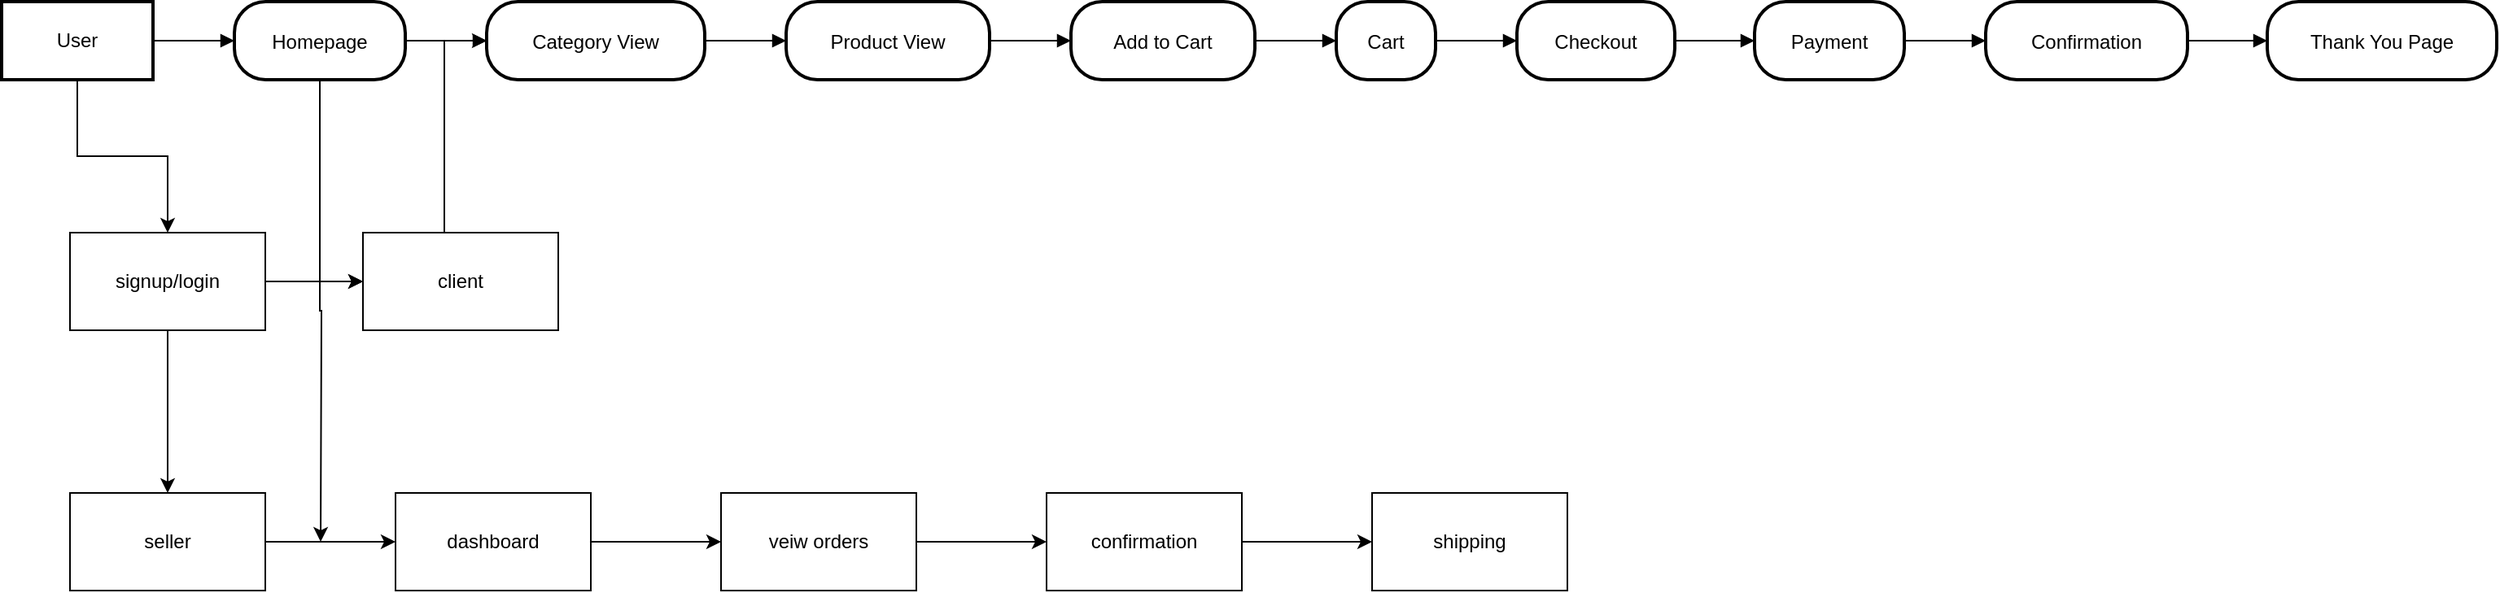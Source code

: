 <mxfile version="24.7.16">
  <diagram name="Page-1" id="cwmCK0KiUJ9swzIZ63WT">
    <mxGraphModel dx="1050" dy="563" grid="1" gridSize="10" guides="1" tooltips="1" connect="1" arrows="1" fold="1" page="1" pageScale="1" pageWidth="1100" pageHeight="850" math="0" shadow="0">
      <root>
        <mxCell id="0" />
        <mxCell id="1" parent="0" />
        <mxCell id="3Pe4ISWxf8vOQFIgEnku-33" value="" style="edgeStyle=orthogonalEdgeStyle;rounded=0;orthogonalLoop=1;jettySize=auto;html=1;" edge="1" parent="1" source="2" target="3Pe4ISWxf8vOQFIgEnku-20">
          <mxGeometry relative="1" as="geometry" />
        </mxCell>
        <mxCell id="2" value="User" style="whiteSpace=wrap;strokeWidth=2;" parent="1" vertex="1">
          <mxGeometry x="8" y="8" width="93" height="48" as="geometry" />
        </mxCell>
        <mxCell id="3Pe4ISWxf8vOQFIgEnku-23" value="" style="edgeStyle=orthogonalEdgeStyle;rounded=0;orthogonalLoop=1;jettySize=auto;html=1;" edge="1" parent="1" source="3">
          <mxGeometry relative="1" as="geometry">
            <mxPoint x="204" y="340" as="targetPoint" />
          </mxGeometry>
        </mxCell>
        <mxCell id="3" value="Homepage" style="rounded=1;arcSize=40;strokeWidth=2" parent="1" vertex="1">
          <mxGeometry x="151" y="8" width="105" height="48" as="geometry" />
        </mxCell>
        <mxCell id="4" value="Category View" style="rounded=1;arcSize=40;strokeWidth=2" parent="1" vertex="1">
          <mxGeometry x="306" y="8" width="134" height="48" as="geometry" />
        </mxCell>
        <mxCell id="5" value="Product View" style="rounded=1;arcSize=40;strokeWidth=2" parent="1" vertex="1">
          <mxGeometry x="490" y="8" width="125" height="48" as="geometry" />
        </mxCell>
        <mxCell id="6" value="Add to Cart" style="rounded=1;arcSize=40;strokeWidth=2" parent="1" vertex="1">
          <mxGeometry x="665" y="8" width="113" height="48" as="geometry" />
        </mxCell>
        <mxCell id="7" value="Cart" style="rounded=1;arcSize=40;strokeWidth=2" parent="1" vertex="1">
          <mxGeometry x="828" y="8" width="61" height="48" as="geometry" />
        </mxCell>
        <mxCell id="8" value="Checkout" style="rounded=1;arcSize=40;strokeWidth=2" parent="1" vertex="1">
          <mxGeometry x="939" y="8" width="97" height="48" as="geometry" />
        </mxCell>
        <mxCell id="9" value="Payment" style="rounded=1;arcSize=40;strokeWidth=2" parent="1" vertex="1">
          <mxGeometry x="1085" y="8" width="92" height="48" as="geometry" />
        </mxCell>
        <mxCell id="10" value="Confirmation" style="rounded=1;arcSize=40;strokeWidth=2" parent="1" vertex="1">
          <mxGeometry x="1227" y="8" width="124" height="48" as="geometry" />
        </mxCell>
        <mxCell id="11" value="Thank You Page" style="rounded=1;arcSize=40;strokeWidth=2" parent="1" vertex="1">
          <mxGeometry x="1400" y="8" width="141" height="48" as="geometry" />
        </mxCell>
        <mxCell id="12" value="" style="curved=1;startArrow=none;endArrow=block;exitX=1;exitY=0.5;entryX=0;entryY=0.5;" parent="1" source="2" target="3" edge="1">
          <mxGeometry relative="1" as="geometry">
            <Array as="points" />
          </mxGeometry>
        </mxCell>
        <mxCell id="13" value="" style="curved=1;startArrow=none;endArrow=block;exitX=1;exitY=0.5;entryX=0;entryY=0.5;" parent="1" source="3" target="4" edge="1">
          <mxGeometry relative="1" as="geometry">
            <Array as="points" />
          </mxGeometry>
        </mxCell>
        <mxCell id="14" value="" style="curved=1;startArrow=none;endArrow=block;exitX=1;exitY=0.5;entryX=0;entryY=0.5;" parent="1" source="4" target="5" edge="1">
          <mxGeometry relative="1" as="geometry">
            <Array as="points" />
          </mxGeometry>
        </mxCell>
        <mxCell id="15" value="" style="curved=1;startArrow=none;endArrow=block;exitX=1;exitY=0.5;entryX=0;entryY=0.5;" parent="1" source="5" target="6" edge="1">
          <mxGeometry relative="1" as="geometry">
            <Array as="points" />
          </mxGeometry>
        </mxCell>
        <mxCell id="16" value="" style="curved=1;startArrow=none;endArrow=block;exitX=1;exitY=0.5;entryX=0;entryY=0.5;" parent="1" source="6" target="7" edge="1">
          <mxGeometry relative="1" as="geometry">
            <Array as="points" />
          </mxGeometry>
        </mxCell>
        <mxCell id="17" value="" style="curved=1;startArrow=none;endArrow=block;exitX=0.99;exitY=0.5;entryX=0;entryY=0.5;" parent="1" source="7" target="8" edge="1">
          <mxGeometry relative="1" as="geometry">
            <Array as="points" />
          </mxGeometry>
        </mxCell>
        <mxCell id="18" value="" style="curved=1;startArrow=none;endArrow=block;exitX=0.99;exitY=0.5;entryX=0;entryY=0.5;" parent="1" source="8" target="9" edge="1">
          <mxGeometry relative="1" as="geometry">
            <Array as="points" />
          </mxGeometry>
        </mxCell>
        <mxCell id="19" value="" style="curved=1;startArrow=none;endArrow=block;exitX=1;exitY=0.5;entryX=0;entryY=0.5;" parent="1" source="9" target="10" edge="1">
          <mxGeometry relative="1" as="geometry">
            <Array as="points" />
          </mxGeometry>
        </mxCell>
        <mxCell id="20" value="" style="curved=1;startArrow=none;endArrow=block;exitX=1;exitY=0.5;entryX=0;entryY=0.5;" parent="1" source="10" target="11" edge="1">
          <mxGeometry relative="1" as="geometry">
            <Array as="points" />
          </mxGeometry>
        </mxCell>
        <mxCell id="3Pe4ISWxf8vOQFIgEnku-35" value="" style="edgeStyle=orthogonalEdgeStyle;rounded=0;orthogonalLoop=1;jettySize=auto;html=1;" edge="1" parent="1" source="3Pe4ISWxf8vOQFIgEnku-20" target="3Pe4ISWxf8vOQFIgEnku-34">
          <mxGeometry relative="1" as="geometry" />
        </mxCell>
        <mxCell id="3Pe4ISWxf8vOQFIgEnku-36" value="" style="edgeStyle=orthogonalEdgeStyle;rounded=0;orthogonalLoop=1;jettySize=auto;html=1;" edge="1" parent="1" source="3Pe4ISWxf8vOQFIgEnku-20" target="3Pe4ISWxf8vOQFIgEnku-34">
          <mxGeometry relative="1" as="geometry" />
        </mxCell>
        <mxCell id="3Pe4ISWxf8vOQFIgEnku-38" value="" style="edgeStyle=orthogonalEdgeStyle;rounded=0;orthogonalLoop=1;jettySize=auto;html=1;" edge="1" parent="1" source="3Pe4ISWxf8vOQFIgEnku-20" target="3Pe4ISWxf8vOQFIgEnku-37">
          <mxGeometry relative="1" as="geometry" />
        </mxCell>
        <mxCell id="3Pe4ISWxf8vOQFIgEnku-20" value="signup/login" style="rounded=0;whiteSpace=wrap;html=1;" vertex="1" parent="1">
          <mxGeometry x="50" y="150" width="120" height="60" as="geometry" />
        </mxCell>
        <mxCell id="3Pe4ISWxf8vOQFIgEnku-39" value="" style="edgeStyle=orthogonalEdgeStyle;rounded=0;orthogonalLoop=1;jettySize=auto;html=1;" edge="1" parent="1" source="3Pe4ISWxf8vOQFIgEnku-34" target="4">
          <mxGeometry relative="1" as="geometry">
            <Array as="points">
              <mxPoint x="280" y="32" />
            </Array>
          </mxGeometry>
        </mxCell>
        <mxCell id="3Pe4ISWxf8vOQFIgEnku-34" value="client" style="whiteSpace=wrap;html=1;rounded=0;" vertex="1" parent="1">
          <mxGeometry x="230" y="150" width="120" height="60" as="geometry" />
        </mxCell>
        <mxCell id="3Pe4ISWxf8vOQFIgEnku-41" value="" style="edgeStyle=orthogonalEdgeStyle;rounded=0;orthogonalLoop=1;jettySize=auto;html=1;" edge="1" parent="1" source="3Pe4ISWxf8vOQFIgEnku-37" target="3Pe4ISWxf8vOQFIgEnku-40">
          <mxGeometry relative="1" as="geometry" />
        </mxCell>
        <mxCell id="3Pe4ISWxf8vOQFIgEnku-37" value="seller" style="whiteSpace=wrap;html=1;rounded=0;" vertex="1" parent="1">
          <mxGeometry x="50" y="310" width="120" height="60" as="geometry" />
        </mxCell>
        <mxCell id="3Pe4ISWxf8vOQFIgEnku-43" value="" style="edgeStyle=orthogonalEdgeStyle;rounded=0;orthogonalLoop=1;jettySize=auto;html=1;" edge="1" parent="1" source="3Pe4ISWxf8vOQFIgEnku-40" target="3Pe4ISWxf8vOQFIgEnku-42">
          <mxGeometry relative="1" as="geometry" />
        </mxCell>
        <mxCell id="3Pe4ISWxf8vOQFIgEnku-40" value="dashboard" style="whiteSpace=wrap;html=1;rounded=0;" vertex="1" parent="1">
          <mxGeometry x="250" y="310" width="120" height="60" as="geometry" />
        </mxCell>
        <mxCell id="3Pe4ISWxf8vOQFIgEnku-45" value="" style="edgeStyle=orthogonalEdgeStyle;rounded=0;orthogonalLoop=1;jettySize=auto;html=1;" edge="1" parent="1" source="3Pe4ISWxf8vOQFIgEnku-42" target="3Pe4ISWxf8vOQFIgEnku-44">
          <mxGeometry relative="1" as="geometry" />
        </mxCell>
        <mxCell id="3Pe4ISWxf8vOQFIgEnku-42" value="veiw orders" style="whiteSpace=wrap;html=1;rounded=0;" vertex="1" parent="1">
          <mxGeometry x="450" y="310" width="120" height="60" as="geometry" />
        </mxCell>
        <mxCell id="3Pe4ISWxf8vOQFIgEnku-47" value="" style="edgeStyle=orthogonalEdgeStyle;rounded=0;orthogonalLoop=1;jettySize=auto;html=1;" edge="1" parent="1" source="3Pe4ISWxf8vOQFIgEnku-44" target="3Pe4ISWxf8vOQFIgEnku-46">
          <mxGeometry relative="1" as="geometry" />
        </mxCell>
        <mxCell id="3Pe4ISWxf8vOQFIgEnku-44" value="confirmation" style="whiteSpace=wrap;html=1;rounded=0;" vertex="1" parent="1">
          <mxGeometry x="650" y="310" width="120" height="60" as="geometry" />
        </mxCell>
        <mxCell id="3Pe4ISWxf8vOQFIgEnku-46" value="shipping" style="whiteSpace=wrap;html=1;rounded=0;" vertex="1" parent="1">
          <mxGeometry x="850" y="310" width="120" height="60" as="geometry" />
        </mxCell>
      </root>
    </mxGraphModel>
  </diagram>
</mxfile>
